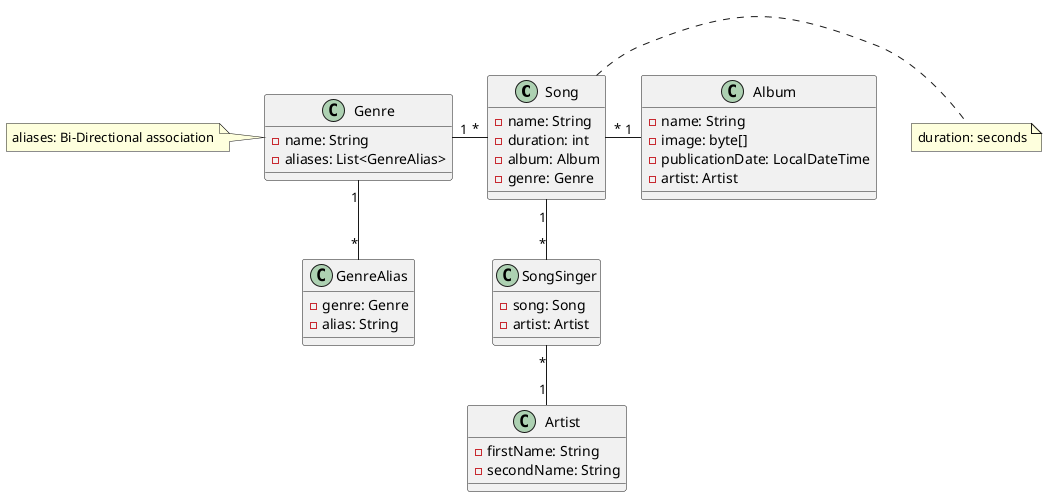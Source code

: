 @startuml
class Song {
    - name: String
    - duration: int
    - album: Album
    - genre: Genre
}
note right: duration: seconds

class SongSinger {
    - song: Song
    - artist: Artist
}

class Artist {
    - firstName: String
    - secondName: String
}

class Album {
    - name: String
    - image: byte[]
    - publicationDate: LocalDateTime
    - artist: Artist
}

class Genre {
    - name: String
    - aliases: List<GenreAlias>
}
note left: aliases: Bi-Directional association

class GenreAlias {
    - genre: Genre
    - alias: String
}

Genre "1" -- "*" GenreAlias
Song "1" -- "*" SongSinger
SongSinger "*" -- "1" Artist
Song "*" -right- "1" Album
Song "*" -left- "1" Genre
@enduml